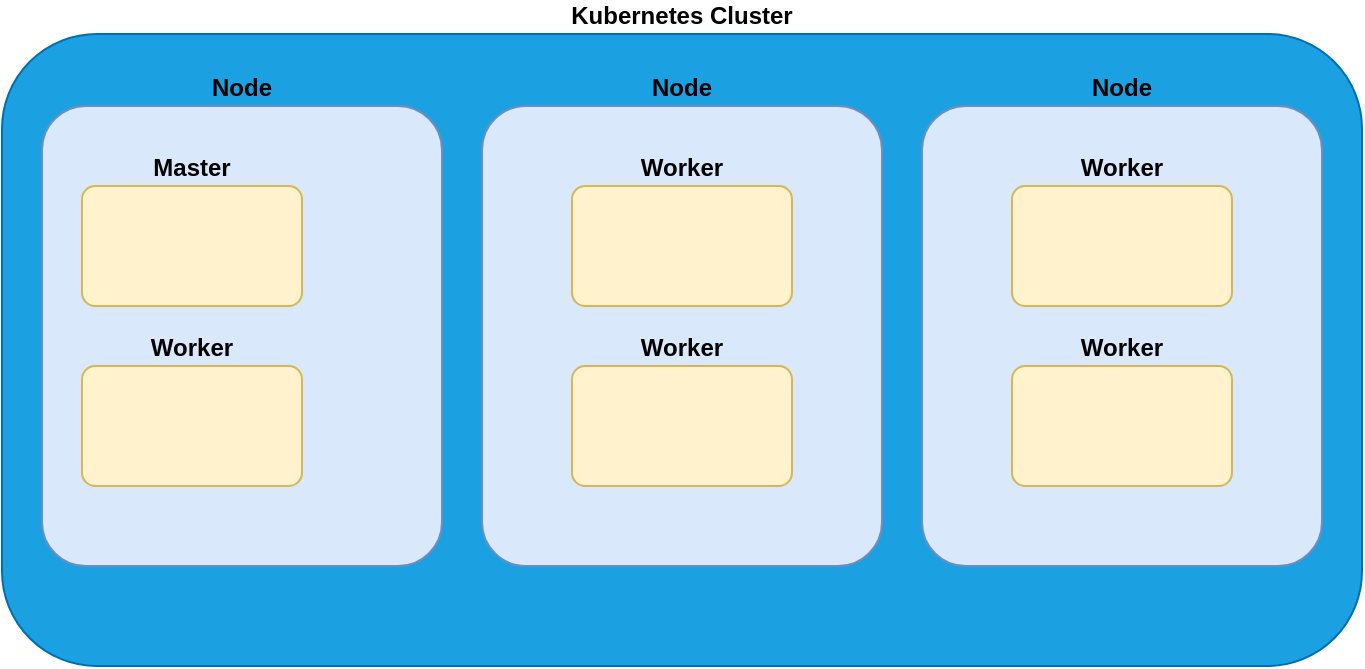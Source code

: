 <mxfile version="15.0.6" type="github">
  <diagram id="7gcUSTIZ7YSJ5vT40chW" name="Page-1">
    <mxGraphModel dx="1239" dy="764" grid="1" gridSize="10" guides="1" tooltips="1" connect="1" arrows="1" fold="1" page="1" pageScale="1" pageWidth="1169" pageHeight="827" math="0" shadow="0">
      <root>
        <mxCell id="0" />
        <mxCell id="1" parent="0" />
        <mxCell id="Q5mEZpU6NIHMgQ-PLpTi-4" value="Kubernetes Cluster" style="rounded=1;whiteSpace=wrap;html=1;fillColor=#1ba1e2;strokeColor=#006EAF;labelPosition=center;verticalLabelPosition=top;align=center;verticalAlign=bottom;fontStyle=1" vertex="1" parent="1">
          <mxGeometry x="220" y="354" width="680" height="316" as="geometry" />
        </mxCell>
        <mxCell id="Q5mEZpU6NIHMgQ-PLpTi-5" value="Node" style="rounded=1;whiteSpace=wrap;html=1;fillColor=#dae8fc;strokeColor=#6c8ebf;labelPosition=center;verticalLabelPosition=top;align=center;verticalAlign=bottom;fontStyle=1;arcSize=11;" vertex="1" parent="1">
          <mxGeometry x="240" y="390" width="200" height="230" as="geometry" />
        </mxCell>
        <mxCell id="Q5mEZpU6NIHMgQ-PLpTi-6" value="Node" style="rounded=1;whiteSpace=wrap;html=1;fillColor=#dae8fc;strokeColor=#6c8ebf;labelPosition=center;verticalLabelPosition=top;align=center;verticalAlign=bottom;fontStyle=1;arcSize=11;" vertex="1" parent="1">
          <mxGeometry x="460" y="390" width="200" height="230" as="geometry" />
        </mxCell>
        <mxCell id="Q5mEZpU6NIHMgQ-PLpTi-7" value="Node" style="rounded=1;whiteSpace=wrap;html=1;fillColor=#dae8fc;strokeColor=#6c8ebf;labelPosition=center;verticalLabelPosition=top;align=center;verticalAlign=bottom;fontStyle=1;arcSize=11;" vertex="1" parent="1">
          <mxGeometry x="680" y="390" width="200" height="230" as="geometry" />
        </mxCell>
        <mxCell id="Q5mEZpU6NIHMgQ-PLpTi-9" value="Master" style="rounded=1;whiteSpace=wrap;html=1;fillColor=#fff2cc;strokeColor=#d6b656;labelPosition=center;verticalLabelPosition=top;align=center;verticalAlign=bottom;fontStyle=1;arcSize=11;" vertex="1" parent="1">
          <mxGeometry x="260" y="430" width="110" height="60" as="geometry" />
        </mxCell>
        <mxCell id="Q5mEZpU6NIHMgQ-PLpTi-8" value="" style="shape=image;verticalLabelPosition=bottom;labelBackgroundColor=#ffffff;verticalAlign=top;aspect=fixed;imageAspect=0;image=https://upload.wikimedia.org/wikipedia/commons/thumb/f/f3/Apache_Spark_logo.svg/512px-Apache_Spark_logo.svg.png;" vertex="1" parent="1">
          <mxGeometry x="270" y="438" width="84.69" height="44" as="geometry" />
        </mxCell>
        <mxCell id="Q5mEZpU6NIHMgQ-PLpTi-12" value="Worker" style="rounded=1;whiteSpace=wrap;html=1;fillColor=#fff2cc;strokeColor=#d6b656;labelPosition=center;verticalLabelPosition=top;align=center;verticalAlign=bottom;fontStyle=1;arcSize=11;" vertex="1" parent="1">
          <mxGeometry x="260" y="520" width="110" height="60" as="geometry" />
        </mxCell>
        <mxCell id="Q5mEZpU6NIHMgQ-PLpTi-13" value="" style="shape=image;verticalLabelPosition=bottom;labelBackgroundColor=#ffffff;verticalAlign=top;aspect=fixed;imageAspect=0;image=https://upload.wikimedia.org/wikipedia/commons/thumb/f/f3/Apache_Spark_logo.svg/512px-Apache_Spark_logo.svg.png;" vertex="1" parent="1">
          <mxGeometry x="270" y="528" width="84.69" height="44" as="geometry" />
        </mxCell>
        <mxCell id="Q5mEZpU6NIHMgQ-PLpTi-14" value="Worker" style="rounded=1;whiteSpace=wrap;html=1;fillColor=#fff2cc;strokeColor=#d6b656;labelPosition=center;verticalLabelPosition=top;align=center;verticalAlign=bottom;fontStyle=1;arcSize=11;" vertex="1" parent="1">
          <mxGeometry x="725" y="430" width="110" height="60" as="geometry" />
        </mxCell>
        <mxCell id="Q5mEZpU6NIHMgQ-PLpTi-15" value="" style="shape=image;verticalLabelPosition=bottom;labelBackgroundColor=#ffffff;verticalAlign=top;aspect=fixed;imageAspect=0;image=https://upload.wikimedia.org/wikipedia/commons/thumb/f/f3/Apache_Spark_logo.svg/512px-Apache_Spark_logo.svg.png;" vertex="1" parent="1">
          <mxGeometry x="735" y="438" width="84.69" height="44" as="geometry" />
        </mxCell>
        <mxCell id="Q5mEZpU6NIHMgQ-PLpTi-16" value="Worker" style="rounded=1;whiteSpace=wrap;html=1;fillColor=#fff2cc;strokeColor=#d6b656;labelPosition=center;verticalLabelPosition=top;align=center;verticalAlign=bottom;fontStyle=1;arcSize=11;" vertex="1" parent="1">
          <mxGeometry x="505" y="520" width="110" height="60" as="geometry" />
        </mxCell>
        <mxCell id="Q5mEZpU6NIHMgQ-PLpTi-17" value="" style="shape=image;verticalLabelPosition=bottom;labelBackgroundColor=#ffffff;verticalAlign=top;aspect=fixed;imageAspect=0;image=https://upload.wikimedia.org/wikipedia/commons/thumb/f/f3/Apache_Spark_logo.svg/512px-Apache_Spark_logo.svg.png;" vertex="1" parent="1">
          <mxGeometry x="515" y="528" width="84.69" height="44" as="geometry" />
        </mxCell>
        <mxCell id="Q5mEZpU6NIHMgQ-PLpTi-18" value="Worker" style="rounded=1;whiteSpace=wrap;html=1;fillColor=#fff2cc;strokeColor=#d6b656;labelPosition=center;verticalLabelPosition=top;align=center;verticalAlign=bottom;fontStyle=1;arcSize=11;" vertex="1" parent="1">
          <mxGeometry x="505" y="430" width="110" height="60" as="geometry" />
        </mxCell>
        <mxCell id="Q5mEZpU6NIHMgQ-PLpTi-19" value="" style="shape=image;verticalLabelPosition=bottom;labelBackgroundColor=#ffffff;verticalAlign=top;aspect=fixed;imageAspect=0;image=https://upload.wikimedia.org/wikipedia/commons/thumb/f/f3/Apache_Spark_logo.svg/512px-Apache_Spark_logo.svg.png;" vertex="1" parent="1">
          <mxGeometry x="515" y="438" width="84.69" height="44" as="geometry" />
        </mxCell>
        <mxCell id="Q5mEZpU6NIHMgQ-PLpTi-20" value="Worker" style="rounded=1;whiteSpace=wrap;html=1;fillColor=#fff2cc;strokeColor=#d6b656;labelPosition=center;verticalLabelPosition=top;align=center;verticalAlign=bottom;fontStyle=1;arcSize=11;" vertex="1" parent="1">
          <mxGeometry x="725" y="520" width="110" height="60" as="geometry" />
        </mxCell>
        <mxCell id="Q5mEZpU6NIHMgQ-PLpTi-21" value="" style="shape=image;verticalLabelPosition=bottom;labelBackgroundColor=#ffffff;verticalAlign=top;aspect=fixed;imageAspect=0;image=https://upload.wikimedia.org/wikipedia/commons/thumb/f/f3/Apache_Spark_logo.svg/512px-Apache_Spark_logo.svg.png;" vertex="1" parent="1">
          <mxGeometry x="735" y="528" width="84.69" height="44" as="geometry" />
        </mxCell>
      </root>
    </mxGraphModel>
  </diagram>
</mxfile>
